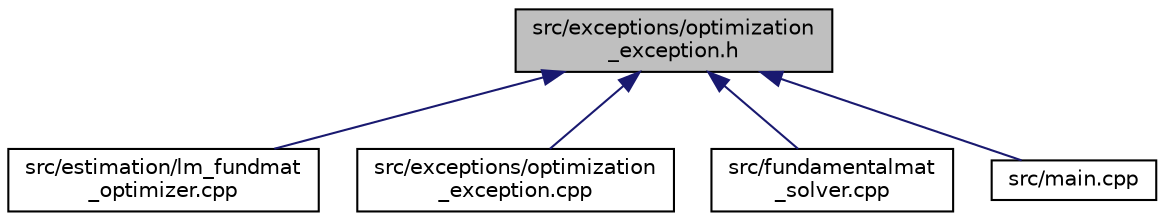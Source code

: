 digraph "src/exceptions/optimization_exception.h"
{
  edge [fontname="Helvetica",fontsize="10",labelfontname="Helvetica",labelfontsize="10"];
  node [fontname="Helvetica",fontsize="10",shape=record];
  Node1 [label="src/exceptions/optimization\l_exception.h",height=0.2,width=0.4,color="black", fillcolor="grey75", style="filled", fontcolor="black"];
  Node1 -> Node2 [dir="back",color="midnightblue",fontsize="10",style="solid"];
  Node2 [label="src/estimation/lm_fundmat\l_optimizer.cpp",height=0.2,width=0.4,color="black", fillcolor="white", style="filled",URL="$lm__fundmat__optimizer_8cpp.html"];
  Node1 -> Node3 [dir="back",color="midnightblue",fontsize="10",style="solid"];
  Node3 [label="src/exceptions/optimization\l_exception.cpp",height=0.2,width=0.4,color="black", fillcolor="white", style="filled",URL="$optimization__exception_8cpp.html"];
  Node1 -> Node4 [dir="back",color="midnightblue",fontsize="10",style="solid"];
  Node4 [label="src/fundamentalmat\l_solver.cpp",height=0.2,width=0.4,color="black", fillcolor="white", style="filled",URL="$fundamentalmat__solver_8cpp.html"];
  Node1 -> Node5 [dir="back",color="midnightblue",fontsize="10",style="solid"];
  Node5 [label="src/main.cpp",height=0.2,width=0.4,color="black", fillcolor="white", style="filled",URL="$main_8cpp.html",tooltip="This file contains the demo&#39;s main() function. "];
}
